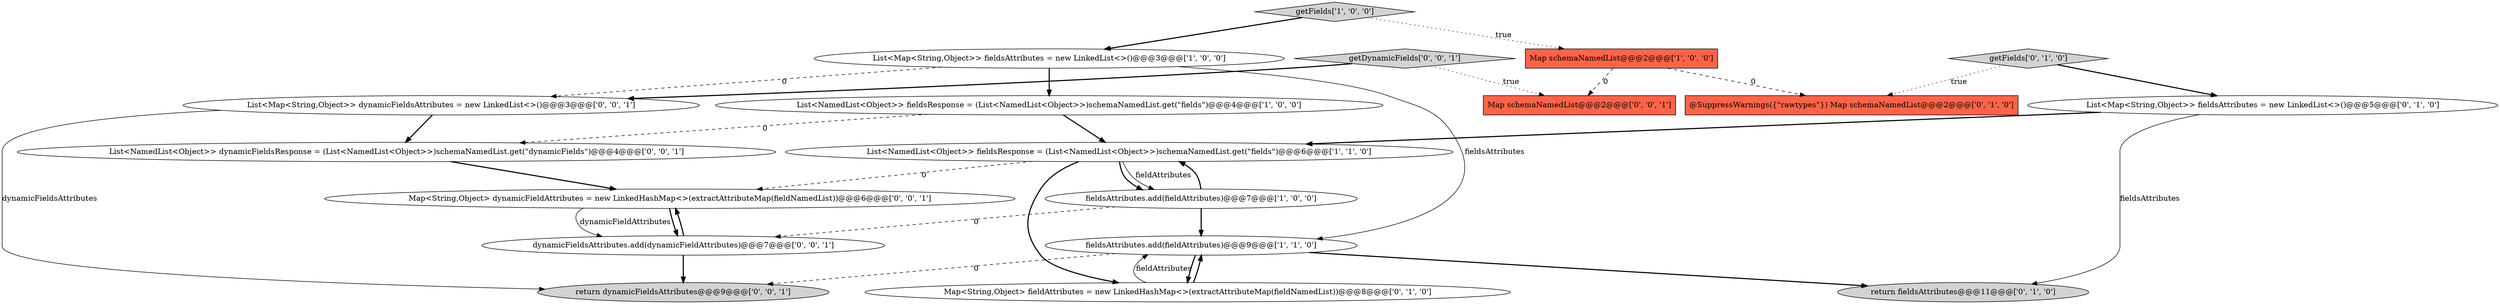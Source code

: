 digraph {
15 [style = filled, label = "List<Map<String,Object>> dynamicFieldsAttributes = new LinkedList<>()@@@3@@@['0', '0', '1']", fillcolor = white, shape = ellipse image = "AAA0AAABBB3BBB"];
5 [style = filled, label = "List<NamedList<Object>> fieldsResponse = (List<NamedList<Object>>)schemaNamedList.get(\"fields\")@@@6@@@['1', '1', '0']", fillcolor = white, shape = ellipse image = "AAA0AAABBB1BBB"];
8 [style = filled, label = "List<Map<String,Object>> fieldsAttributes = new LinkedList<>()@@@5@@@['0', '1', '0']", fillcolor = white, shape = ellipse image = "AAA0AAABBB2BBB"];
4 [style = filled, label = "getFields['1', '0', '0']", fillcolor = lightgray, shape = diamond image = "AAA0AAABBB1BBB"];
1 [style = filled, label = "fieldsAttributes.add(fieldAttributes)@@@9@@@['1', '1', '0']", fillcolor = white, shape = ellipse image = "AAA0AAABBB1BBB"];
3 [style = filled, label = "List<Map<String,Object>> fieldsAttributes = new LinkedList<>()@@@3@@@['1', '0', '0']", fillcolor = white, shape = ellipse image = "AAA0AAABBB1BBB"];
7 [style = filled, label = "return fieldsAttributes@@@11@@@['0', '1', '0']", fillcolor = lightgray, shape = ellipse image = "AAA0AAABBB2BBB"];
9 [style = filled, label = "Map<String,Object> fieldAttributes = new LinkedHashMap<>(extractAttributeMap(fieldNamedList))@@@8@@@['0', '1', '0']", fillcolor = white, shape = ellipse image = "AAA0AAABBB2BBB"];
17 [style = filled, label = "Map<String,Object> dynamicFieldAttributes = new LinkedHashMap<>(extractAttributeMap(fieldNamedList))@@@6@@@['0', '0', '1']", fillcolor = white, shape = ellipse image = "AAA0AAABBB3BBB"];
13 [style = filled, label = "return dynamicFieldsAttributes@@@9@@@['0', '0', '1']", fillcolor = lightgray, shape = ellipse image = "AAA0AAABBB3BBB"];
6 [style = filled, label = "fieldsAttributes.add(fieldAttributes)@@@7@@@['1', '0', '0']", fillcolor = white, shape = ellipse image = "AAA0AAABBB1BBB"];
12 [style = filled, label = "dynamicFieldsAttributes.add(dynamicFieldAttributes)@@@7@@@['0', '0', '1']", fillcolor = white, shape = ellipse image = "AAA0AAABBB3BBB"];
18 [style = filled, label = "getDynamicFields['0', '0', '1']", fillcolor = lightgray, shape = diamond image = "AAA0AAABBB3BBB"];
14 [style = filled, label = "List<NamedList<Object>> dynamicFieldsResponse = (List<NamedList<Object>>)schemaNamedList.get(\"dynamicFields\")@@@4@@@['0', '0', '1']", fillcolor = white, shape = ellipse image = "AAA0AAABBB3BBB"];
2 [style = filled, label = "Map schemaNamedList@@@2@@@['1', '0', '0']", fillcolor = tomato, shape = box image = "AAA1AAABBB1BBB"];
16 [style = filled, label = "Map schemaNamedList@@@2@@@['0', '0', '1']", fillcolor = tomato, shape = box image = "AAA0AAABBB3BBB"];
11 [style = filled, label = "getFields['0', '1', '0']", fillcolor = lightgray, shape = diamond image = "AAA0AAABBB2BBB"];
0 [style = filled, label = "List<NamedList<Object>> fieldsResponse = (List<NamedList<Object>>)schemaNamedList.get(\"fields\")@@@4@@@['1', '0', '0']", fillcolor = white, shape = ellipse image = "AAA0AAABBB1BBB"];
10 [style = filled, label = "@SuppressWarnings({\"rawtypes\"}) Map schemaNamedList@@@2@@@['0', '1', '0']", fillcolor = tomato, shape = box image = "AAA1AAABBB2BBB"];
17->12 [style = solid, label="dynamicFieldAttributes"];
4->3 [style = bold, label=""];
15->13 [style = solid, label="dynamicFieldsAttributes"];
5->9 [style = bold, label=""];
15->14 [style = bold, label=""];
3->1 [style = solid, label="fieldsAttributes"];
18->16 [style = dotted, label="true"];
11->10 [style = dotted, label="true"];
12->17 [style = bold, label=""];
18->15 [style = bold, label=""];
14->17 [style = bold, label=""];
1->7 [style = bold, label=""];
1->9 [style = bold, label=""];
3->0 [style = bold, label=""];
2->10 [style = dashed, label="0"];
6->12 [style = dashed, label="0"];
1->13 [style = dashed, label="0"];
0->14 [style = dashed, label="0"];
6->1 [style = bold, label=""];
12->13 [style = bold, label=""];
6->5 [style = bold, label=""];
17->12 [style = bold, label=""];
5->17 [style = dashed, label="0"];
5->6 [style = bold, label=""];
8->5 [style = bold, label=""];
8->7 [style = solid, label="fieldsAttributes"];
2->16 [style = dashed, label="0"];
3->15 [style = dashed, label="0"];
11->8 [style = bold, label=""];
5->6 [style = solid, label="fieldAttributes"];
9->1 [style = bold, label=""];
4->2 [style = dotted, label="true"];
9->1 [style = solid, label="fieldAttributes"];
0->5 [style = bold, label=""];
}
